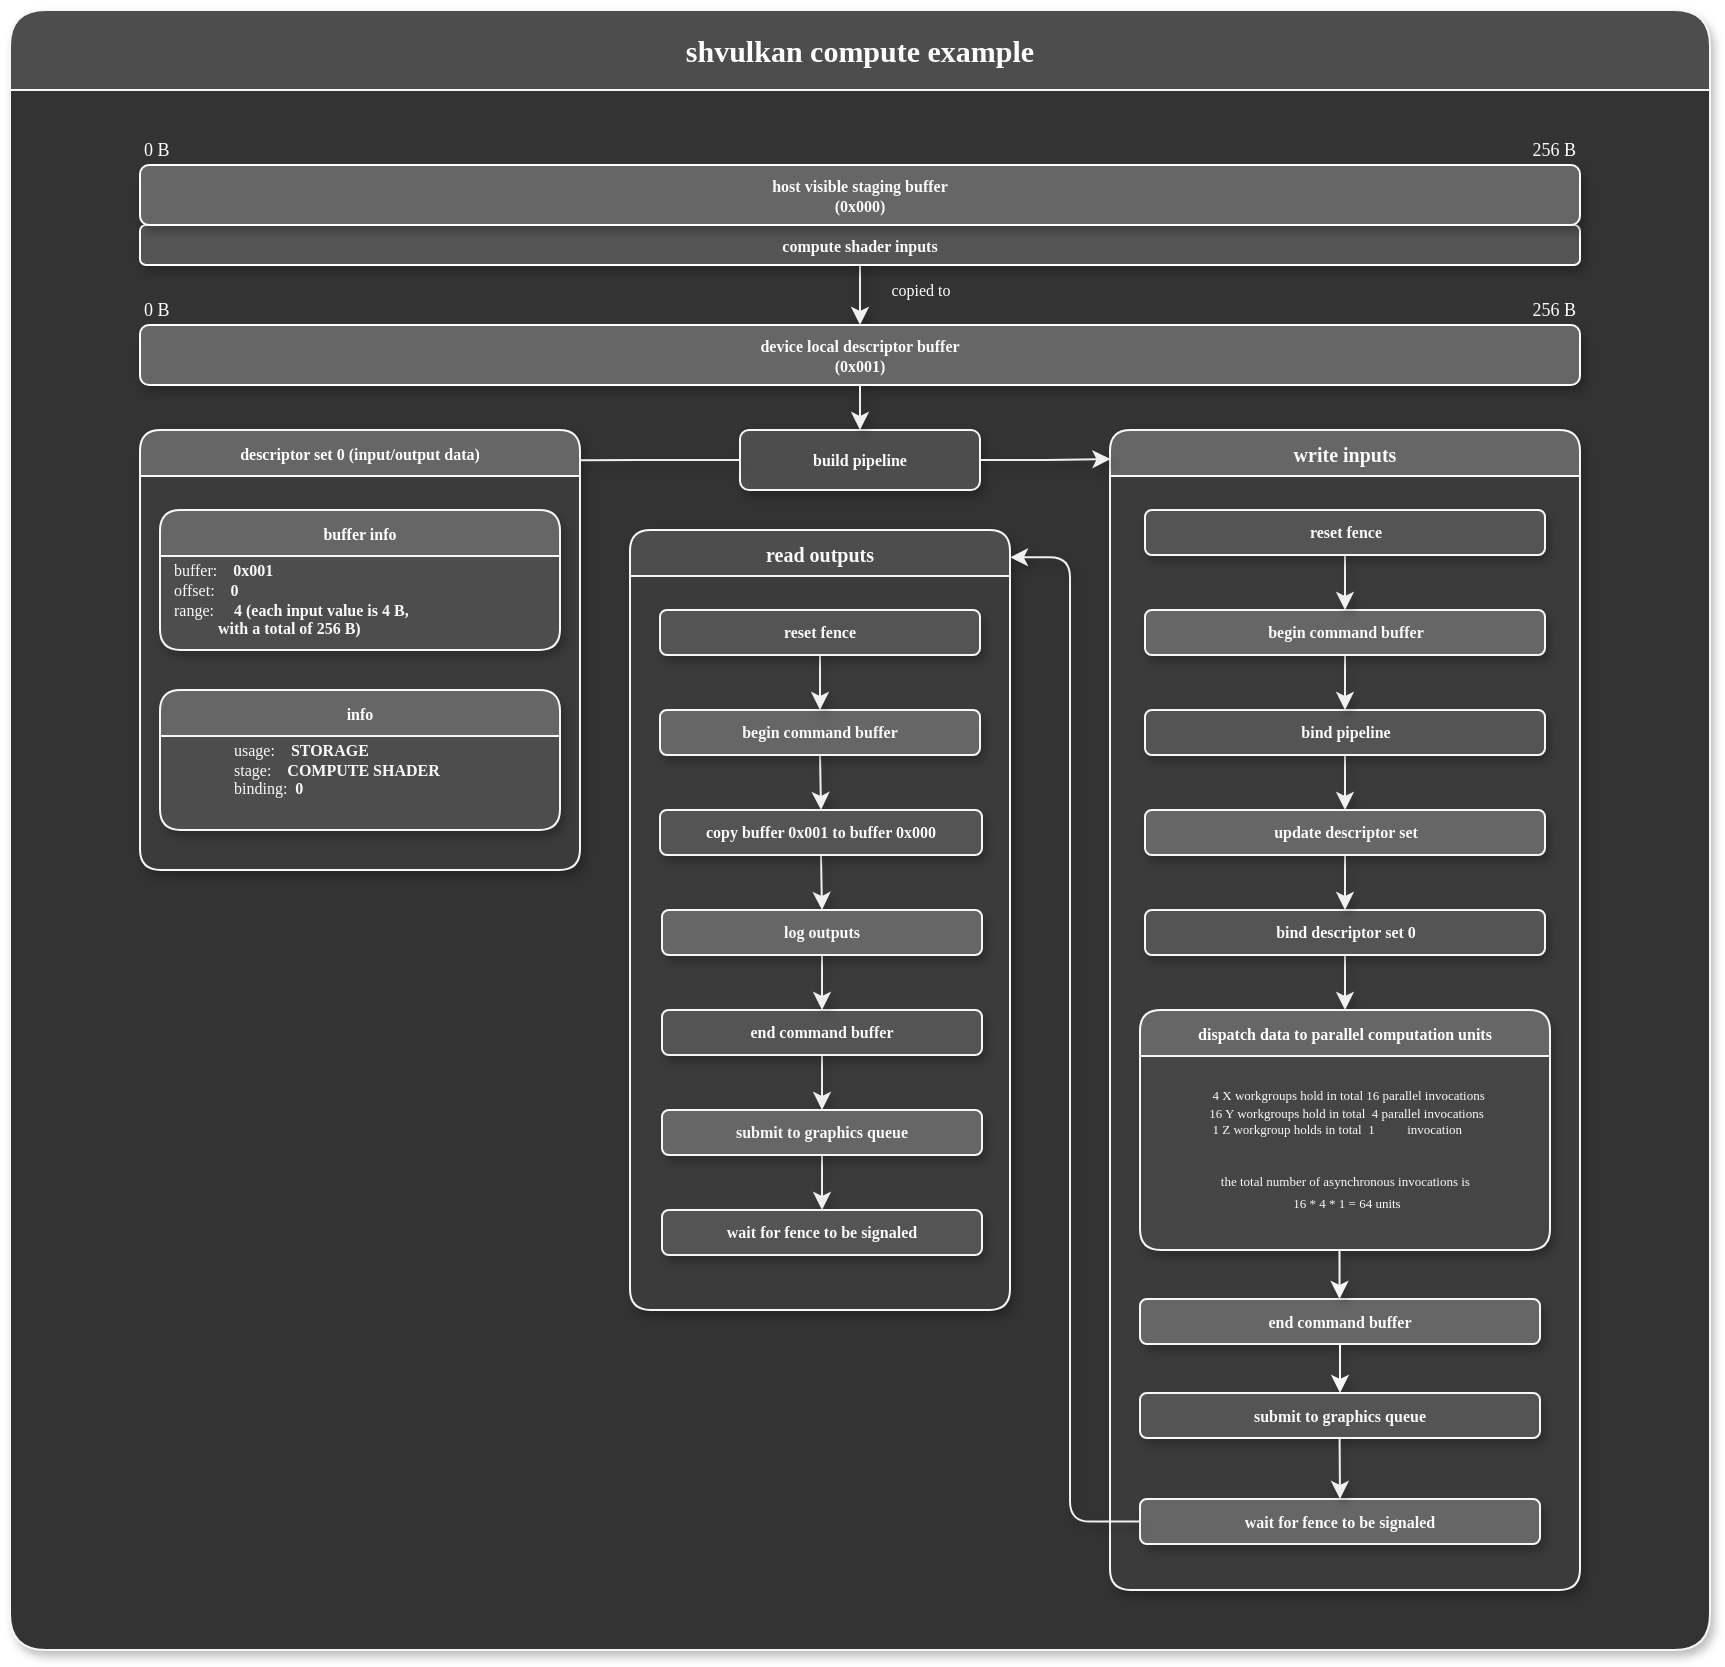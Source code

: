 <mxfile version="20.7.4" type="github">
  <diagram id="msj6TRXzUkbj3XtdeSZy" name="Page-1">
    <mxGraphModel dx="1687" dy="889" grid="1" gridSize="10" guides="1" tooltips="1" connect="1" arrows="1" fold="1" page="1" pageScale="1" pageWidth="850" pageHeight="1100" background="#ffffff" math="0" shadow="0">
      <root>
        <mxCell id="0" />
        <mxCell id="1" parent="0" />
        <mxCell id="vavf1w2fCHCmIrN-eqjR-23" value="&lt;font face=&quot;consolas&quot; style=&quot;font-size: 15px;&quot;&gt;shvulkan compute example&lt;/font&gt;" style="swimlane;html=1;fontSize=12;startSize=40;labelBackgroundColor=none;whiteSpace=wrap;fontColor=#FFFFFF;fillColor=#4D4D4D;strokeColor=#F5F5F5;strokeWidth=1;rounded=1;swimlaneFillColor=#333333;shadow=1;" parent="1" vertex="1">
          <mxGeometry width="850" height="820" as="geometry" />
        </mxCell>
        <mxCell id="vavf1w2fCHCmIrN-eqjR-227" value="&lt;font style=&quot;font-size: 10px;&quot;&gt;write inputs&lt;/font&gt;" style="swimlane;whiteSpace=wrap;html=1;fontFamily=consolas;fontSize=8;fillColor=#666666;fontColor=#FAFAFA;strokeColor=#F7F7F7;swimlaneFillColor=#3b3b3b;shadow=1;rounded=1;labelBackgroundColor=none;" parent="vavf1w2fCHCmIrN-eqjR-23" vertex="1">
          <mxGeometry x="550" y="210" width="235" height="580" as="geometry" />
        </mxCell>
        <mxCell id="-hwlg1iBOtvZtLkaIZbr-81" style="edgeStyle=orthogonalEdgeStyle;rounded=1;sketch=0;orthogonalLoop=1;jettySize=auto;html=1;exitX=0.5;exitY=1;exitDx=0;exitDy=0;entryX=0.5;entryY=0;entryDx=0;entryDy=0;shadow=1;labelBackgroundColor=none;strokeColor=#F0F0F0;strokeWidth=1;fontFamily=consolas;fontSize=6.5;fontColor=#FFFFFF;" edge="1" parent="vavf1w2fCHCmIrN-eqjR-227" source="vavf1w2fCHCmIrN-eqjR-241" target="-hwlg1iBOtvZtLkaIZbr-16">
          <mxGeometry relative="1" as="geometry" />
        </mxCell>
        <mxCell id="vavf1w2fCHCmIrN-eqjR-241" value="bind descriptor set 0" style="whiteSpace=wrap;html=1;align=center;fontFamily=consolas;fontSize=8;fontStyle=1;fillColor=#545454;fontColor=#FAFAFA;strokeColor=#F7F7F7;swimlaneFillColor=none;rounded=1;shadow=1;labelBackgroundColor=none;" parent="vavf1w2fCHCmIrN-eqjR-227" vertex="1">
          <mxGeometry x="17.5" y="240" width="200" height="22.5" as="geometry" />
        </mxCell>
        <mxCell id="-hwlg1iBOtvZtLkaIZbr-11" value="" style="edgeStyle=orthogonalEdgeStyle;rounded=1;sketch=0;orthogonalLoop=1;jettySize=auto;html=1;shadow=1;labelBackgroundColor=none;strokeColor=#F0F0F0;strokeWidth=1;fontFamily=consolas;fontSize=9;fontColor=#FFFFFF;" edge="1" parent="vavf1w2fCHCmIrN-eqjR-227" source="vavf1w2fCHCmIrN-eqjR-143" target="-hwlg1iBOtvZtLkaIZbr-10">
          <mxGeometry relative="1" as="geometry" />
        </mxCell>
        <mxCell id="vavf1w2fCHCmIrN-eqjR-143" value="bind pipeline" style="whiteSpace=wrap;html=1;align=center;fontFamily=consolas;fontSize=8;fontStyle=1;fillColor=#545454;fontColor=#FAFAFA;strokeColor=#F7F7F7;swimlaneFillColor=none;rounded=1;shadow=1;labelBackgroundColor=none;" parent="vavf1w2fCHCmIrN-eqjR-227" vertex="1">
          <mxGeometry x="17.5" y="140" width="200" height="22.5" as="geometry" />
        </mxCell>
        <mxCell id="-hwlg1iBOtvZtLkaIZbr-12" style="edgeStyle=orthogonalEdgeStyle;rounded=1;sketch=0;orthogonalLoop=1;jettySize=auto;html=1;exitX=0.5;exitY=1;exitDx=0;exitDy=0;entryX=0.5;entryY=0;entryDx=0;entryDy=0;shadow=1;labelBackgroundColor=none;strokeColor=#F0F0F0;strokeWidth=1;fontFamily=consolas;fontSize=9;fontColor=#FFFFFF;" edge="1" parent="vavf1w2fCHCmIrN-eqjR-227" source="-hwlg1iBOtvZtLkaIZbr-10" target="vavf1w2fCHCmIrN-eqjR-241">
          <mxGeometry relative="1" as="geometry" />
        </mxCell>
        <mxCell id="-hwlg1iBOtvZtLkaIZbr-10" value="update descriptor set" style="whiteSpace=wrap;html=1;align=center;fontFamily=consolas;fontSize=8;fontStyle=1;fillColor=#666666;fontColor=#FAFAFA;strokeColor=#F7F7F7;swimlaneFillColor=none;rounded=1;shadow=1;labelBackgroundColor=none;" vertex="1" parent="vavf1w2fCHCmIrN-eqjR-227">
          <mxGeometry x="17.5" y="190" width="200" height="22.5" as="geometry" />
        </mxCell>
        <mxCell id="-hwlg1iBOtvZtLkaIZbr-16" value="dispatch data to parallel computation units" style="swimlane;whiteSpace=wrap;html=1;fontFamily=consolas;fontSize=8;fillColor=#666666;strokeColor=#F7F7F7;fontColor=#FFFFFF;swimlaneFillColor=#454545;rounded=1;shadow=1;labelBackgroundColor=none;" vertex="1" parent="vavf1w2fCHCmIrN-eqjR-227">
          <mxGeometry x="15" y="290" width="205" height="120" as="geometry" />
        </mxCell>
        <mxCell id="vavf1w2fCHCmIrN-eqjR-267" value="&lt;div style=&quot;text-align: left;&quot;&gt;&lt;span style=&quot;font-size: 6.5px; background-color: initial;&quot;&gt;&amp;nbsp;4 X workgroups hold in total 16 parallel invocations&lt;/span&gt;&lt;/div&gt;&lt;font style=&quot;font-size: 6.5px;&quot;&gt;&lt;div style=&quot;text-align: left;&quot;&gt;&lt;span style=&quot;background-color: initial;&quot;&gt;16 Y workgroups hold in total&amp;nbsp; 4 parallel invocations&lt;/span&gt;&lt;/div&gt;&lt;span style=&quot;background-color: initial;&quot;&gt;&lt;div style=&quot;text-align: left;&quot;&gt;&lt;span style=&quot;background-color: initial;&quot;&gt;&amp;nbsp;1 Z workgroup holds in total&amp;nbsp; 1&amp;nbsp; &amp;nbsp; &amp;nbsp; &amp;nbsp; &amp;nbsp; invocation&lt;/span&gt;&lt;/div&gt;&lt;/span&gt;&lt;/font&gt;" style="text;html=1;align=center;verticalAlign=middle;resizable=0;points=[];autosize=1;strokeColor=none;fillColor=none;fontSize=9;fontFamily=consolas;fontColor=#FAFAFA;shadow=1;labelBackgroundColor=none;" parent="-hwlg1iBOtvZtLkaIZbr-16" vertex="1">
          <mxGeometry x="-2.5" y="30" width="210" height="40" as="geometry" />
        </mxCell>
        <mxCell id="-hwlg1iBOtvZtLkaIZbr-79" value="&lt;div style=&quot;&quot;&gt;&lt;span style=&quot;font-size: 6.5px;&quot;&gt;the total number of asynchronous invocations is&amp;nbsp;&lt;/span&gt;&lt;/div&gt;&lt;div style=&quot;&quot;&gt;&lt;span style=&quot;font-size: 6.5px;&quot;&gt;16 * 4 * 1 = 64 units&lt;/span&gt;&lt;/div&gt;" style="text;html=1;align=center;verticalAlign=middle;resizable=0;points=[];autosize=1;strokeColor=none;fillColor=none;fontSize=9;fontFamily=consolas;fontColor=#FAFAFA;shadow=1;labelBackgroundColor=none;" vertex="1" parent="-hwlg1iBOtvZtLkaIZbr-16">
          <mxGeometry x="2.5" y="70" width="200" height="40" as="geometry" />
        </mxCell>
        <mxCell id="vavf1w2fCHCmIrN-eqjR-180" value="end command buffer&lt;span data-darkreader-inline-color=&quot;&quot; style=&quot;font-family: monospace; font-size: 0px; font-weight: 400; text-align: start; --darkreader-inline-color:rgba(222, 220, 217, 0);&quot;&gt;%3CmxGraphModel%3E%3Croot%3E%3CmxCell%20id%3D%220%22%2F%3E%3CmxCell%20id%3D%221%22%20parent%3D%220%22%2F%3E%3CmxCell%20id%3D%222%22%20value%3D%22%22%20style%3D%22endArrow%3Dclassic%3Bhtml%3D1%3Brounded%3D0%3Bshadow%3D0%3BfontFamily%3Dconsolas%3BfontSize%3D8%3BsourcePerimeterSpacing%3D100%3BjumpSize%3D6%3BexitX%3D0.5%3BexitY%3D1%3BexitDx%3D0%3BexitDy%3D0%3BentryX%3D0.5%3BentryY%3D0%3BentryDx%3D0%3BentryDy%3D0%3BfontStyle%3D1%22%20edge%3D%221%22%20target%3D%223%22%20parent%3D%221%22%3E%3CmxGeometry%20width%3D%2250%22%20height%3D%2250%22%20relative%3D%221%22%20as%3D%22geometry%22%3E%3CmxPoint%20x%3D%22648.61%22%20y%3D%221150%22%20as%3D%22sourcePoint%22%2F%3E%3CmxPoint%20x%3D%22-731.39%22%20y%3D%22395%22%20as%3D%22targetPoint%22%2F%3E%3C%2FmxGeometry%3E%3C%2FmxCell%3E%3CmxCell%20id%3D%223%22%20value%3D%22end%20render%20pass%22%20style%3D%22whiteSpace%3Dwrap%3Bhtml%3D1%3Balign%3Dcenter%3BfontFamily%3Dconsolas%3BfontSize%3D8%3BfontStyle%3D1%22%20vertex%3D%221%22%20parent%3D%221%22%3E%3CmxGeometry%20x%3D%22588.75%22%20y%3D%221172.5%22%20width%3D%22120%22%20height%3D%2222.5%22%20as%3D%22geometry%22%2F%3E%3C%2FmxCell%3E%3C%2Froot%3E%3C%2FmxGraphModel%3E&lt;/span&gt;" style="whiteSpace=wrap;html=1;align=center;fontFamily=consolas;fontSize=8;fontStyle=1;fillColor=#666666;fontColor=#FAFAFA;strokeColor=#F7F7F7;swimlaneFillColor=none;rounded=1;shadow=1;labelBackgroundColor=none;" parent="vavf1w2fCHCmIrN-eqjR-227" vertex="1">
          <mxGeometry x="15" y="434.5" width="200" height="22.5" as="geometry" />
        </mxCell>
        <mxCell id="vavf1w2fCHCmIrN-eqjR-225" style="edgeStyle=none;rounded=0;jumpSize=6;orthogonalLoop=1;jettySize=auto;html=1;exitX=0.5;exitY=1;exitDx=0;exitDy=0;entryX=0.5;entryY=0;entryDx=0;entryDy=0;shadow=1;fontFamily=consolas;fontSize=8;sourcePerimeterSpacing=100;strokeColor=#F7F7F7;fontColor=#FAFAFA;labelBackgroundColor=none;" parent="vavf1w2fCHCmIrN-eqjR-227" source="vavf1w2fCHCmIrN-eqjR-180" target="vavf1w2fCHCmIrN-eqjR-182" edge="1">
          <mxGeometry relative="1" as="geometry" />
        </mxCell>
        <mxCell id="vavf1w2fCHCmIrN-eqjR-182" value="submit to graphics queue" style="whiteSpace=wrap;html=1;align=center;fontFamily=consolas;fontSize=8;fontStyle=1;fillColor=#545454;fontColor=#FAFAFA;strokeColor=#F7F7F7;swimlaneFillColor=none;rounded=1;shadow=1;labelBackgroundColor=none;" parent="vavf1w2fCHCmIrN-eqjR-227" vertex="1">
          <mxGeometry x="15" y="481.5" width="200" height="22.5" as="geometry" />
        </mxCell>
        <mxCell id="vavf1w2fCHCmIrN-eqjR-186" value="wait for fence to be signaled" style="whiteSpace=wrap;html=1;align=center;fontFamily=consolas;fontSize=8;fontStyle=1;fillColor=#666666;fontColor=#FAFAFA;strokeColor=#F7F7F7;swimlaneFillColor=none;rounded=1;shadow=1;labelBackgroundColor=none;" parent="vavf1w2fCHCmIrN-eqjR-227" vertex="1">
          <mxGeometry x="15" y="534.5" width="200" height="22.5" as="geometry" />
        </mxCell>
        <mxCell id="-hwlg1iBOtvZtLkaIZbr-36" style="edgeStyle=orthogonalEdgeStyle;rounded=1;sketch=0;orthogonalLoop=1;jettySize=auto;html=1;exitX=0.5;exitY=1;exitDx=0;exitDy=0;entryX=0.5;entryY=0;entryDx=0;entryDy=0;shadow=1;labelBackgroundColor=none;strokeColor=#F0F0F0;strokeWidth=1;fontFamily=consolas;fontSize=9;fontColor=#FFFFFF;" edge="1" parent="vavf1w2fCHCmIrN-eqjR-227" target="vavf1w2fCHCmIrN-eqjR-186">
          <mxGeometry x="1" y="-25" relative="1" as="geometry">
            <mxPoint x="114.8" y="504" as="sourcePoint" />
            <mxPoint x="114.92" y="536.5" as="targetPoint" />
            <mxPoint x="10" y="20" as="offset" />
          </mxGeometry>
        </mxCell>
        <mxCell id="-hwlg1iBOtvZtLkaIZbr-38" style="edgeStyle=none;rounded=0;jumpSize=6;orthogonalLoop=1;jettySize=auto;html=1;exitX=0.5;exitY=1;exitDx=0;exitDy=0;entryX=0.5;entryY=0;entryDx=0;entryDy=0;shadow=1;fontFamily=consolas;fontSize=8;sourcePerimeterSpacing=100;strokeColor=#F7F7F7;fontColor=#FAFAFA;labelBackgroundColor=none;" edge="1" parent="vavf1w2fCHCmIrN-eqjR-227">
          <mxGeometry relative="1" as="geometry">
            <mxPoint x="114.76" y="410" as="sourcePoint" />
            <mxPoint x="114.76" y="434.5" as="targetPoint" />
          </mxGeometry>
        </mxCell>
        <mxCell id="-hwlg1iBOtvZtLkaIZbr-54" value="" style="edgeStyle=orthogonalEdgeStyle;rounded=1;sketch=0;orthogonalLoop=1;jettySize=auto;html=1;shadow=1;labelBackgroundColor=none;strokeColor=#F0F0F0;strokeWidth=1;fontFamily=consolas;fontSize=9;fontColor=#FFFFFF;" edge="1" parent="vavf1w2fCHCmIrN-eqjR-227" source="-hwlg1iBOtvZtLkaIZbr-55">
          <mxGeometry relative="1" as="geometry">
            <mxPoint x="117.5" y="140" as="targetPoint" />
          </mxGeometry>
        </mxCell>
        <mxCell id="-hwlg1iBOtvZtLkaIZbr-55" value="begin command buffer" style="whiteSpace=wrap;html=1;align=center;fontFamily=consolas;fontSize=8;fontStyle=1;fillColor=#666666;fontColor=#FAFAFA;strokeColor=#F7F7F7;swimlaneFillColor=none;rounded=1;shadow=1;labelBackgroundColor=none;" vertex="1" parent="vavf1w2fCHCmIrN-eqjR-227">
          <mxGeometry x="17.5" y="90" width="200" height="22.5" as="geometry" />
        </mxCell>
        <mxCell id="-hwlg1iBOtvZtLkaIZbr-56" value="" style="edgeStyle=orthogonalEdgeStyle;rounded=1;sketch=0;orthogonalLoop=1;jettySize=auto;html=1;shadow=1;labelBackgroundColor=none;strokeColor=#F0F0F0;strokeWidth=1;fontFamily=consolas;fontSize=9;fontColor=#FFFFFF;" edge="1" parent="vavf1w2fCHCmIrN-eqjR-227" source="-hwlg1iBOtvZtLkaIZbr-57">
          <mxGeometry relative="1" as="geometry">
            <mxPoint x="117.5" y="90.0" as="targetPoint" />
          </mxGeometry>
        </mxCell>
        <mxCell id="-hwlg1iBOtvZtLkaIZbr-57" value="reset fence" style="whiteSpace=wrap;html=1;align=center;fontFamily=consolas;fontSize=8;fontStyle=1;fillColor=#545454;fontColor=#FAFAFA;strokeColor=#F7F7F7;swimlaneFillColor=none;rounded=1;shadow=1;labelBackgroundColor=none;" vertex="1" parent="vavf1w2fCHCmIrN-eqjR-227">
          <mxGeometry x="17.5" y="40" width="200" height="22.5" as="geometry" />
        </mxCell>
        <mxCell id="jcEzH6TltJ--Tu3BSwTK-43" value="" style="endArrow=classic;html=1;rounded=1;exitX=0.5;exitY=1;exitDx=0;exitDy=0;fontFamily=consolas;fontSize=8;fontColor=#FAFAFA;strokeColor=#F0F0F0;shadow=1;strokeWidth=1;labelBackgroundColor=none;entryX=0.5;entryY=0;entryDx=0;entryDy=0;" parent="vavf1w2fCHCmIrN-eqjR-23" edge="1" target="vavf1w2fCHCmIrN-eqjR-252">
          <mxGeometry relative="1" as="geometry">
            <mxPoint x="425" y="107.5" as="sourcePoint" />
            <mxPoint x="425" y="170" as="targetPoint" />
            <Array as="points">
              <mxPoint x="425" y="150" />
            </Array>
          </mxGeometry>
        </mxCell>
        <mxCell id="jcEzH6TltJ--Tu3BSwTK-53" value="copied to" style="edgeLabel;html=1;align=center;verticalAlign=middle;resizable=0;points=[];fontFamily=consolas;fontSize=8;fontColor=#FFFFFF;labelBackgroundColor=none;" parent="jcEzH6TltJ--Tu3BSwTK-43" vertex="1" connectable="0">
          <mxGeometry x="0.101" y="-1" relative="1" as="geometry">
            <mxPoint x="31" y="5" as="offset" />
          </mxGeometry>
        </mxCell>
        <mxCell id="jcEzH6TltJ--Tu3BSwTK-64" value="&lt;b style=&quot;font-size: 8px;&quot;&gt;build pipeline&lt;/b&gt;" style="whiteSpace=wrap;html=1;align=center;verticalAlign=middle;treeFolding=1;treeMoving=1;newEdgeStyle={&quot;edgeStyle&quot;:&quot;elbowEdgeStyle&quot;,&quot;startArrow&quot;:&quot;none&quot;,&quot;endArrow&quot;:&quot;none&quot;};fontSize=8;fontFamily=consolas;fillColor=#4D4D4D;fontColor=#FAFAFA;strokeColor=#F7F7F7;rounded=1;shadow=1;labelBackgroundColor=none;" parent="vavf1w2fCHCmIrN-eqjR-23" vertex="1" collapsed="1">
          <mxGeometry x="365" y="210" width="120" height="30" as="geometry" />
        </mxCell>
        <mxCell id="jcEzH6TltJ--Tu3BSwTK-93" value="descriptor set 0 (input/output data)" style="swimlane;whiteSpace=wrap;html=1;fontSize=8;fontFamily=consolas;fillColor=#666666;fontColor=#FFFFFF;strokeColor=#F7F7F7;rounded=1;swimlaneFillColor=#3B3B3B;shadow=1;labelBackgroundColor=none;" parent="vavf1w2fCHCmIrN-eqjR-23" vertex="1">
          <mxGeometry x="65" y="210" width="220" height="220" as="geometry" />
        </mxCell>
        <mxCell id="jcEzH6TltJ--Tu3BSwTK-94" value="buffer info" style="swimlane;whiteSpace=wrap;html=1;fontSize=8;fontFamily=consolas;fillColor=#666666;strokeColor=#F7F7F7;fontColor=#FFFFFF;rounded=1;swimlaneFillColor=#4D4D4D;shadow=1;labelBackgroundColor=none;" parent="jcEzH6TltJ--Tu3BSwTK-93" vertex="1">
          <mxGeometry x="10" y="40" width="200" height="70" as="geometry" />
        </mxCell>
        <mxCell id="jcEzH6TltJ--Tu3BSwTK-95" value="buffer:&amp;nbsp; &amp;nbsp;&amp;nbsp;&lt;b style=&quot;font-size: 8px;&quot;&gt;0x001&lt;/b&gt;&lt;br style=&quot;font-size: 8px;&quot;&gt;offset:&amp;nbsp; &amp;nbsp; &lt;b style=&quot;font-size: 8px;&quot;&gt;0&lt;br style=&quot;font-size: 8px;&quot;&gt;&lt;/b&gt;range:&amp;nbsp; &amp;nbsp; &amp;nbsp;&lt;b style=&quot;font-size: 8px;&quot;&gt;4 (each input value is 4 B,&lt;br&gt;&amp;nbsp; &amp;nbsp; &amp;nbsp; &amp;nbsp; &amp;nbsp; &amp;nbsp;with a total of 256 B)&lt;br&gt;&lt;/b&gt;" style="text;html=1;align=left;verticalAlign=middle;resizable=0;points=[];autosize=1;strokeColor=none;fillColor=none;fontSize=8;fontFamily=consolas;fontColor=#FAFAFA;labelBackgroundColor=none;shadow=1;" parent="jcEzH6TltJ--Tu3BSwTK-94" vertex="1">
          <mxGeometry x="5" y="20" width="190" height="50" as="geometry" />
        </mxCell>
        <mxCell id="jcEzH6TltJ--Tu3BSwTK-96" value="info" style="swimlane;whiteSpace=wrap;html=1;fontSize=8;fontFamily=consolas;fillColor=#666666;strokeColor=#F7F7F7;fontColor=#FFFFFF;rounded=1;swimlaneFillColor=#4D4D4D;shadow=1;labelBackgroundColor=none;" parent="jcEzH6TltJ--Tu3BSwTK-93" vertex="1">
          <mxGeometry x="10" y="130" width="200" height="70" as="geometry" />
        </mxCell>
        <mxCell id="jcEzH6TltJ--Tu3BSwTK-97" value="usage:&amp;nbsp; &amp;nbsp;&amp;nbsp;&lt;b style=&quot;font-size: 8px;&quot;&gt;STORAGE&lt;/b&gt;&lt;br style=&quot;font-size: 8px;&quot;&gt;stage:&amp;nbsp; &amp;nbsp; &lt;b style=&quot;font-size: 8px;&quot;&gt;COMPUTE SHADER&lt;/b&gt;&lt;br style=&quot;font-size: 8px;&quot;&gt;binding:&amp;nbsp; &lt;b&gt;0&lt;/b&gt;" style="text;html=1;align=left;verticalAlign=middle;resizable=0;points=[];autosize=1;strokeColor=none;fillColor=none;fontSize=8;fontFamily=consolas;fontColor=#FAFAFA;labelBackgroundColor=none;shadow=1;" parent="jcEzH6TltJ--Tu3BSwTK-96" vertex="1">
          <mxGeometry x="35" y="20" width="130" height="40" as="geometry" />
        </mxCell>
        <mxCell id="vavf1w2fCHCmIrN-eqjR-3" value="&lt;b style=&quot;font-size: 8px;&quot;&gt;compute shader inputs&lt;/b&gt;" style="rounded=1;whiteSpace=wrap;html=1;labelBackgroundColor=none;fontFamily=consolas;fontSize=8;fillColor=#545454;fontColor=#FAFAFA;strokeColor=#FFFFFF;strokeWidth=1;shadow=1;swimlaneFillColor=none;" parent="vavf1w2fCHCmIrN-eqjR-23" vertex="1">
          <mxGeometry x="65" y="107.5" width="720" height="20" as="geometry" />
        </mxCell>
        <mxCell id="vavf1w2fCHCmIrN-eqjR-222" style="edgeStyle=none;rounded=0;jumpSize=6;orthogonalLoop=1;jettySize=auto;html=1;exitX=0.5;exitY=1;exitDx=0;exitDy=0;entryX=0.5;entryY=0;entryDx=0;entryDy=0;shadow=1;fontFamily=consolas;fontSize=8;sourcePerimeterSpacing=100;strokeColor=#F7F7F7;fontColor=#FAFAFA;labelBackgroundColor=none;" parent="vavf1w2fCHCmIrN-eqjR-23" target="vavf1w2fCHCmIrN-eqjR-175" edge="1">
          <mxGeometry relative="1" as="geometry">
            <mxPoint x="670" y="602.5" as="sourcePoint" />
          </mxGeometry>
        </mxCell>
        <mxCell id="vavf1w2fCHCmIrN-eqjR-224" style="edgeStyle=none;rounded=0;jumpSize=6;orthogonalLoop=1;jettySize=auto;html=1;exitX=0.5;exitY=1;exitDx=0;exitDy=0;entryX=0.5;entryY=0;entryDx=0;entryDy=0;shadow=1;fontFamily=consolas;fontSize=8;sourcePerimeterSpacing=100;strokeColor=#F7F7F7;fontColor=#FAFAFA;labelBackgroundColor=none;" parent="vavf1w2fCHCmIrN-eqjR-23" source="vavf1w2fCHCmIrN-eqjR-175" edge="1">
          <mxGeometry relative="1" as="geometry">
            <mxPoint x="670" y="697.5" as="targetPoint" />
          </mxGeometry>
        </mxCell>
        <mxCell id="vavf1w2fCHCmIrN-eqjR-13" value="256 B" style="text;html=1;strokeColor=none;fillColor=none;align=right;verticalAlign=bottom;whiteSpace=wrap;rounded=0;fontFamily=consolas;fontSize=9;fontColor=#FFFFFF;" parent="vavf1w2fCHCmIrN-eqjR-23" vertex="1">
          <mxGeometry x="735" y="60" width="50" height="17.5" as="geometry" />
        </mxCell>
        <mxCell id="vavf1w2fCHCmIrN-eqjR-25" value="0 B" style="text;html=1;strokeColor=none;fillColor=none;align=left;verticalAlign=bottom;whiteSpace=wrap;rounded=0;fontFamily=consolas;fontSize=9;fontColor=#FFFFFF;" parent="vavf1w2fCHCmIrN-eqjR-23" vertex="1">
          <mxGeometry x="65" y="60" width="50" height="17.5" as="geometry" />
        </mxCell>
        <mxCell id="vavf1w2fCHCmIrN-eqjR-252" value="&lt;font style=&quot;font-size: 8px;&quot; face=&quot;consolas&quot;&gt;&lt;b style=&quot;font-size: 8px;&quot;&gt;device local descriptor buffer&lt;br style=&quot;font-size: 8px;&quot;&gt;(0x001)&lt;/b&gt;&lt;/font&gt;" style="rounded=1;whiteSpace=wrap;html=1;shadow=1;glass=0;labelBackgroundColor=none;strokeColor=#FFFFFF;strokeWidth=1;fontColor=#FAFAFA;fillColor=#666666;fontSize=8;swimlaneFillColor=none;" parent="vavf1w2fCHCmIrN-eqjR-23" vertex="1">
          <mxGeometry x="65" y="157.5" width="720" height="30" as="geometry" />
        </mxCell>
        <mxCell id="vavf1w2fCHCmIrN-eqjR-260" value="256 B" style="text;html=1;strokeColor=none;fillColor=none;align=right;verticalAlign=bottom;whiteSpace=wrap;rounded=0;fontFamily=consolas;fontSize=9;fontColor=#FFFFFF;" parent="vavf1w2fCHCmIrN-eqjR-23" vertex="1">
          <mxGeometry x="735" y="140" width="50" height="17.5" as="geometry" />
        </mxCell>
        <mxCell id="vavf1w2fCHCmIrN-eqjR-262" value="0 B" style="text;html=1;strokeColor=none;fillColor=none;align=left;verticalAlign=bottom;whiteSpace=wrap;rounded=0;fontFamily=consolas;fontSize=9;fontColor=#FFFFFF;" parent="vavf1w2fCHCmIrN-eqjR-23" vertex="1">
          <mxGeometry x="65" y="140" width="50" height="17.5" as="geometry" />
        </mxCell>
        <mxCell id="-hwlg1iBOtvZtLkaIZbr-1" value="&lt;font face=&quot;consolas&quot;&gt;&lt;b&gt;host visible staging buffer&lt;br&gt;(0x000)&lt;br&gt;&lt;/b&gt;&lt;/font&gt;" style="rounded=1;whiteSpace=wrap;html=1;shadow=1;glass=0;labelBackgroundColor=none;strokeColor=#FFFFFF;strokeWidth=1;fontColor=#FAFAFA;fillColor=#666666;fontSize=8;swimlaneFillColor=none;" vertex="1" parent="vavf1w2fCHCmIrN-eqjR-23">
          <mxGeometry x="65" y="77.5" width="720" height="30" as="geometry" />
        </mxCell>
        <mxCell id="-hwlg1iBOtvZtLkaIZbr-2" style="edgeStyle=orthogonalEdgeStyle;rounded=1;sketch=0;orthogonalLoop=1;jettySize=auto;html=1;exitX=0.5;exitY=1;exitDx=0;exitDy=0;shadow=1;labelBackgroundColor=none;strokeColor=#F0F0F0;strokeWidth=1;fontFamily=consolas;fontSize=9;fontColor=#FFFFFF;entryX=0.5;entryY=0;entryDx=0;entryDy=0;" edge="1" parent="vavf1w2fCHCmIrN-eqjR-23" source="vavf1w2fCHCmIrN-eqjR-252">
          <mxGeometry relative="1" as="geometry">
            <mxPoint x="425" y="210" as="targetPoint" />
          </mxGeometry>
        </mxCell>
        <mxCell id="-hwlg1iBOtvZtLkaIZbr-9" style="edgeStyle=elbowEdgeStyle;rounded=1;sketch=0;orthogonalLoop=1;jettySize=auto;html=1;startArrow=none;endArrow=none;exitX=0;exitY=0.5;exitDx=0;exitDy=0;shadow=1;labelBackgroundColor=none;strokeColor=#F0F0F0;strokeWidth=1;fontFamily=consolas;fontSize=9;fontColor=#FFFFFF;entryX=0.998;entryY=0.069;entryDx=0;entryDy=0;entryPerimeter=0;" edge="1" parent="vavf1w2fCHCmIrN-eqjR-23" source="jcEzH6TltJ--Tu3BSwTK-64" target="jcEzH6TltJ--Tu3BSwTK-93">
          <mxGeometry relative="1" as="geometry">
            <mxPoint x="310" y="224.935" as="targetPoint" />
          </mxGeometry>
        </mxCell>
        <mxCell id="-hwlg1iBOtvZtLkaIZbr-39" value="&lt;font style=&quot;font-size: 10px;&quot;&gt;read outputs&lt;/font&gt;" style="swimlane;whiteSpace=wrap;html=1;fontFamily=consolas;fontSize=8;fillColor=#4D4D4D;fontColor=#FAFAFA;strokeColor=#F7F7F7;swimlaneFillColor=#3b3b3b;shadow=1;rounded=1;labelBackgroundColor=none;" vertex="1" parent="vavf1w2fCHCmIrN-eqjR-23">
          <mxGeometry x="310" y="260" width="190" height="390" as="geometry" />
        </mxCell>
        <mxCell id="-hwlg1iBOtvZtLkaIZbr-75" style="edgeStyle=orthogonalEdgeStyle;rounded=1;sketch=0;orthogonalLoop=1;jettySize=auto;html=1;exitX=0.5;exitY=1;exitDx=0;exitDy=0;entryX=0.5;entryY=0;entryDx=0;entryDy=0;shadow=1;labelBackgroundColor=none;strokeColor=#F0F0F0;strokeWidth=1;fontFamily=consolas;fontSize=9;fontColor=#FFFFFF;" edge="1" parent="-hwlg1iBOtvZtLkaIZbr-39" source="-hwlg1iBOtvZtLkaIZbr-47" target="-hwlg1iBOtvZtLkaIZbr-49">
          <mxGeometry relative="1" as="geometry" />
        </mxCell>
        <mxCell id="-hwlg1iBOtvZtLkaIZbr-47" value="end command buffer&lt;span data-darkreader-inline-color=&quot;&quot; style=&quot;font-family: monospace; font-size: 0px; font-weight: 400; text-align: start; --darkreader-inline-color:rgba(222, 220, 217, 0);&quot;&gt;%3CmxGraphModel%3E%3Croot%3E%3CmxCell%20id%3D%220%22%2F%3E%3CmxCell%20id%3D%221%22%20parent%3D%220%22%2F%3E%3CmxCell%20id%3D%222%22%20value%3D%22%22%20style%3D%22endArrow%3Dclassic%3Bhtml%3D1%3Brounded%3D0%3Bshadow%3D0%3BfontFamily%3Dconsolas%3BfontSize%3D8%3BsourcePerimeterSpacing%3D100%3BjumpSize%3D6%3BexitX%3D0.5%3BexitY%3D1%3BexitDx%3D0%3BexitDy%3D0%3BentryX%3D0.5%3BentryY%3D0%3BentryDx%3D0%3BentryDy%3D0%3BfontStyle%3D1%22%20edge%3D%221%22%20target%3D%223%22%20parent%3D%221%22%3E%3CmxGeometry%20width%3D%2250%22%20height%3D%2250%22%20relative%3D%221%22%20as%3D%22geometry%22%3E%3CmxPoint%20x%3D%22648.61%22%20y%3D%221150%22%20as%3D%22sourcePoint%22%2F%3E%3CmxPoint%20x%3D%22-731.39%22%20y%3D%22395%22%20as%3D%22targetPoint%22%2F%3E%3C%2FmxGeometry%3E%3C%2FmxCell%3E%3CmxCell%20id%3D%223%22%20value%3D%22end%20render%20pass%22%20style%3D%22whiteSpace%3Dwrap%3Bhtml%3D1%3Balign%3Dcenter%3BfontFamily%3Dconsolas%3BfontSize%3D8%3BfontStyle%3D1%22%20vertex%3D%221%22%20parent%3D%221%22%3E%3CmxGeometry%20x%3D%22588.75%22%20y%3D%221172.5%22%20width%3D%22120%22%20height%3D%2222.5%22%20as%3D%22geometry%22%2F%3E%3C%2FmxCell%3E%3C%2Froot%3E%3C%2FmxGraphModel%3E&lt;/span&gt;" style="whiteSpace=wrap;html=1;align=center;fontFamily=consolas;fontSize=8;fontStyle=1;fillColor=#545454;fontColor=#FAFAFA;strokeColor=#F7F7F7;swimlaneFillColor=none;rounded=1;shadow=1;labelBackgroundColor=none;" vertex="1" parent="-hwlg1iBOtvZtLkaIZbr-39">
          <mxGeometry x="16" y="240" width="160" height="22.5" as="geometry" />
        </mxCell>
        <mxCell id="-hwlg1iBOtvZtLkaIZbr-76" style="edgeStyle=orthogonalEdgeStyle;rounded=1;sketch=0;orthogonalLoop=1;jettySize=auto;html=1;exitX=0.5;exitY=1;exitDx=0;exitDy=0;entryX=0.5;entryY=0;entryDx=0;entryDy=0;shadow=1;labelBackgroundColor=none;strokeColor=#F0F0F0;strokeWidth=1;fontFamily=consolas;fontSize=9;fontColor=#FFFFFF;" edge="1" parent="-hwlg1iBOtvZtLkaIZbr-39" source="-hwlg1iBOtvZtLkaIZbr-49" target="-hwlg1iBOtvZtLkaIZbr-50">
          <mxGeometry relative="1" as="geometry" />
        </mxCell>
        <mxCell id="-hwlg1iBOtvZtLkaIZbr-49" value="submit to graphics queue" style="whiteSpace=wrap;html=1;align=center;fontFamily=consolas;fontSize=8;fontStyle=1;fillColor=#666666;fontColor=#FAFAFA;strokeColor=#F7F7F7;swimlaneFillColor=none;rounded=1;shadow=1;labelBackgroundColor=none;" vertex="1" parent="-hwlg1iBOtvZtLkaIZbr-39">
          <mxGeometry x="16" y="290" width="160" height="22.5" as="geometry" />
        </mxCell>
        <mxCell id="-hwlg1iBOtvZtLkaIZbr-50" value="wait for fence to be signaled" style="whiteSpace=wrap;html=1;align=center;fontFamily=consolas;fontSize=8;fontStyle=1;fillColor=#545454;fontColor=#FAFAFA;strokeColor=#F7F7F7;swimlaneFillColor=none;rounded=1;shadow=1;labelBackgroundColor=none;" vertex="1" parent="-hwlg1iBOtvZtLkaIZbr-39">
          <mxGeometry x="16" y="340" width="160" height="22.5" as="geometry" />
        </mxCell>
        <mxCell id="-hwlg1iBOtvZtLkaIZbr-67" style="edgeStyle=orthogonalEdgeStyle;rounded=1;sketch=0;orthogonalLoop=1;jettySize=auto;html=1;exitX=0.5;exitY=1;exitDx=0;exitDy=0;entryX=0.5;entryY=0;entryDx=0;entryDy=0;shadow=1;labelBackgroundColor=none;strokeColor=#F0F0F0;strokeWidth=1;fontFamily=consolas;fontSize=9;fontColor=#FFFFFF;" edge="1" parent="-hwlg1iBOtvZtLkaIZbr-39" source="-hwlg1iBOtvZtLkaIZbr-60" target="-hwlg1iBOtvZtLkaIZbr-63">
          <mxGeometry relative="1" as="geometry" />
        </mxCell>
        <mxCell id="-hwlg1iBOtvZtLkaIZbr-60" value="begin command buffer" style="whiteSpace=wrap;html=1;align=center;fontFamily=consolas;fontSize=8;fontStyle=1;fillColor=#666666;fontColor=#FAFAFA;strokeColor=#F7F7F7;swimlaneFillColor=none;rounded=1;shadow=1;labelBackgroundColor=none;" vertex="1" parent="-hwlg1iBOtvZtLkaIZbr-39">
          <mxGeometry x="15" y="90" width="160" height="22.5" as="geometry" />
        </mxCell>
        <mxCell id="-hwlg1iBOtvZtLkaIZbr-66" style="edgeStyle=orthogonalEdgeStyle;rounded=1;sketch=0;orthogonalLoop=1;jettySize=auto;html=1;exitX=0.5;exitY=1;exitDx=0;exitDy=0;entryX=0.5;entryY=0;entryDx=0;entryDy=0;shadow=1;labelBackgroundColor=none;strokeColor=#F0F0F0;strokeWidth=1;fontFamily=consolas;fontSize=9;fontColor=#FFFFFF;" edge="1" parent="-hwlg1iBOtvZtLkaIZbr-39" source="-hwlg1iBOtvZtLkaIZbr-62" target="-hwlg1iBOtvZtLkaIZbr-60">
          <mxGeometry relative="1" as="geometry" />
        </mxCell>
        <mxCell id="-hwlg1iBOtvZtLkaIZbr-62" value="reset fence" style="whiteSpace=wrap;html=1;align=center;fontFamily=consolas;fontSize=8;fontStyle=1;fillColor=#545454;fontColor=#FAFAFA;strokeColor=#F7F7F7;swimlaneFillColor=none;rounded=1;shadow=1;labelBackgroundColor=none;" vertex="1" parent="-hwlg1iBOtvZtLkaIZbr-39">
          <mxGeometry x="15" y="40" width="160" height="22.5" as="geometry" />
        </mxCell>
        <mxCell id="-hwlg1iBOtvZtLkaIZbr-68" style="edgeStyle=orthogonalEdgeStyle;rounded=1;sketch=0;orthogonalLoop=1;jettySize=auto;html=1;exitX=0.5;exitY=1;exitDx=0;exitDy=0;entryX=0.5;entryY=0;entryDx=0;entryDy=0;shadow=1;labelBackgroundColor=none;strokeColor=#F0F0F0;strokeWidth=1;fontFamily=consolas;fontSize=9;fontColor=#FFFFFF;" edge="1" parent="-hwlg1iBOtvZtLkaIZbr-39" source="-hwlg1iBOtvZtLkaIZbr-63" target="-hwlg1iBOtvZtLkaIZbr-65">
          <mxGeometry relative="1" as="geometry" />
        </mxCell>
        <mxCell id="-hwlg1iBOtvZtLkaIZbr-63" value="copy buffer 0x001 to buffer 0x000" style="whiteSpace=wrap;html=1;align=center;fontFamily=consolas;fontSize=8;fontStyle=1;fillColor=#545454;fontColor=#FAFAFA;strokeColor=#F7F7F7;swimlaneFillColor=none;rounded=1;shadow=1;labelBackgroundColor=none;" vertex="1" parent="-hwlg1iBOtvZtLkaIZbr-39">
          <mxGeometry x="15" y="140" width="161" height="22.5" as="geometry" />
        </mxCell>
        <mxCell id="-hwlg1iBOtvZtLkaIZbr-69" style="edgeStyle=orthogonalEdgeStyle;rounded=1;sketch=0;orthogonalLoop=1;jettySize=auto;html=1;exitX=0.5;exitY=1;exitDx=0;exitDy=0;entryX=0.5;entryY=0;entryDx=0;entryDy=0;shadow=1;labelBackgroundColor=none;strokeColor=#F0F0F0;strokeWidth=1;fontFamily=consolas;fontSize=9;fontColor=#FFFFFF;" edge="1" parent="-hwlg1iBOtvZtLkaIZbr-39" source="-hwlg1iBOtvZtLkaIZbr-65" target="-hwlg1iBOtvZtLkaIZbr-47">
          <mxGeometry relative="1" as="geometry" />
        </mxCell>
        <mxCell id="-hwlg1iBOtvZtLkaIZbr-65" value="log outputs" style="whiteSpace=wrap;html=1;align=center;fontFamily=consolas;fontSize=8;fontStyle=1;fillColor=#666666;fontColor=#FAFAFA;strokeColor=#F7F7F7;swimlaneFillColor=none;rounded=1;shadow=1;labelBackgroundColor=none;" vertex="1" parent="-hwlg1iBOtvZtLkaIZbr-39">
          <mxGeometry x="16" y="190" width="160" height="22.5" as="geometry" />
        </mxCell>
        <mxCell id="-hwlg1iBOtvZtLkaIZbr-58" style="edgeStyle=orthogonalEdgeStyle;rounded=1;sketch=0;orthogonalLoop=1;jettySize=auto;html=1;exitX=1;exitY=0.5;exitDx=0;exitDy=0;shadow=1;labelBackgroundColor=none;strokeColor=#F0F0F0;strokeWidth=1;fontFamily=consolas;fontSize=9;fontColor=#FFFFFF;entryX=0.001;entryY=0.025;entryDx=0;entryDy=0;entryPerimeter=0;" edge="1" parent="vavf1w2fCHCmIrN-eqjR-23" source="jcEzH6TltJ--Tu3BSwTK-64" target="vavf1w2fCHCmIrN-eqjR-227">
          <mxGeometry relative="1" as="geometry">
            <mxPoint x="435" y="220" as="targetPoint" />
            <mxPoint x="435" y="167.5" as="sourcePoint" />
          </mxGeometry>
        </mxCell>
        <mxCell id="-hwlg1iBOtvZtLkaIZbr-78" style="edgeStyle=orthogonalEdgeStyle;rounded=1;sketch=0;orthogonalLoop=1;jettySize=auto;html=1;exitX=0;exitY=0.5;exitDx=0;exitDy=0;shadow=1;labelBackgroundColor=none;strokeColor=#F0F0F0;strokeWidth=1;fontFamily=consolas;fontSize=9;fontColor=#FFFFFF;entryX=1;entryY=0.035;entryDx=0;entryDy=0;entryPerimeter=0;" edge="1" parent="vavf1w2fCHCmIrN-eqjR-23" source="vavf1w2fCHCmIrN-eqjR-186" target="-hwlg1iBOtvZtLkaIZbr-39">
          <mxGeometry relative="1" as="geometry">
            <mxPoint x="540" y="270" as="targetPoint" />
            <Array as="points">
              <mxPoint x="530" y="756" />
              <mxPoint x="530" y="274" />
            </Array>
          </mxGeometry>
        </mxCell>
      </root>
    </mxGraphModel>
  </diagram>
</mxfile>
